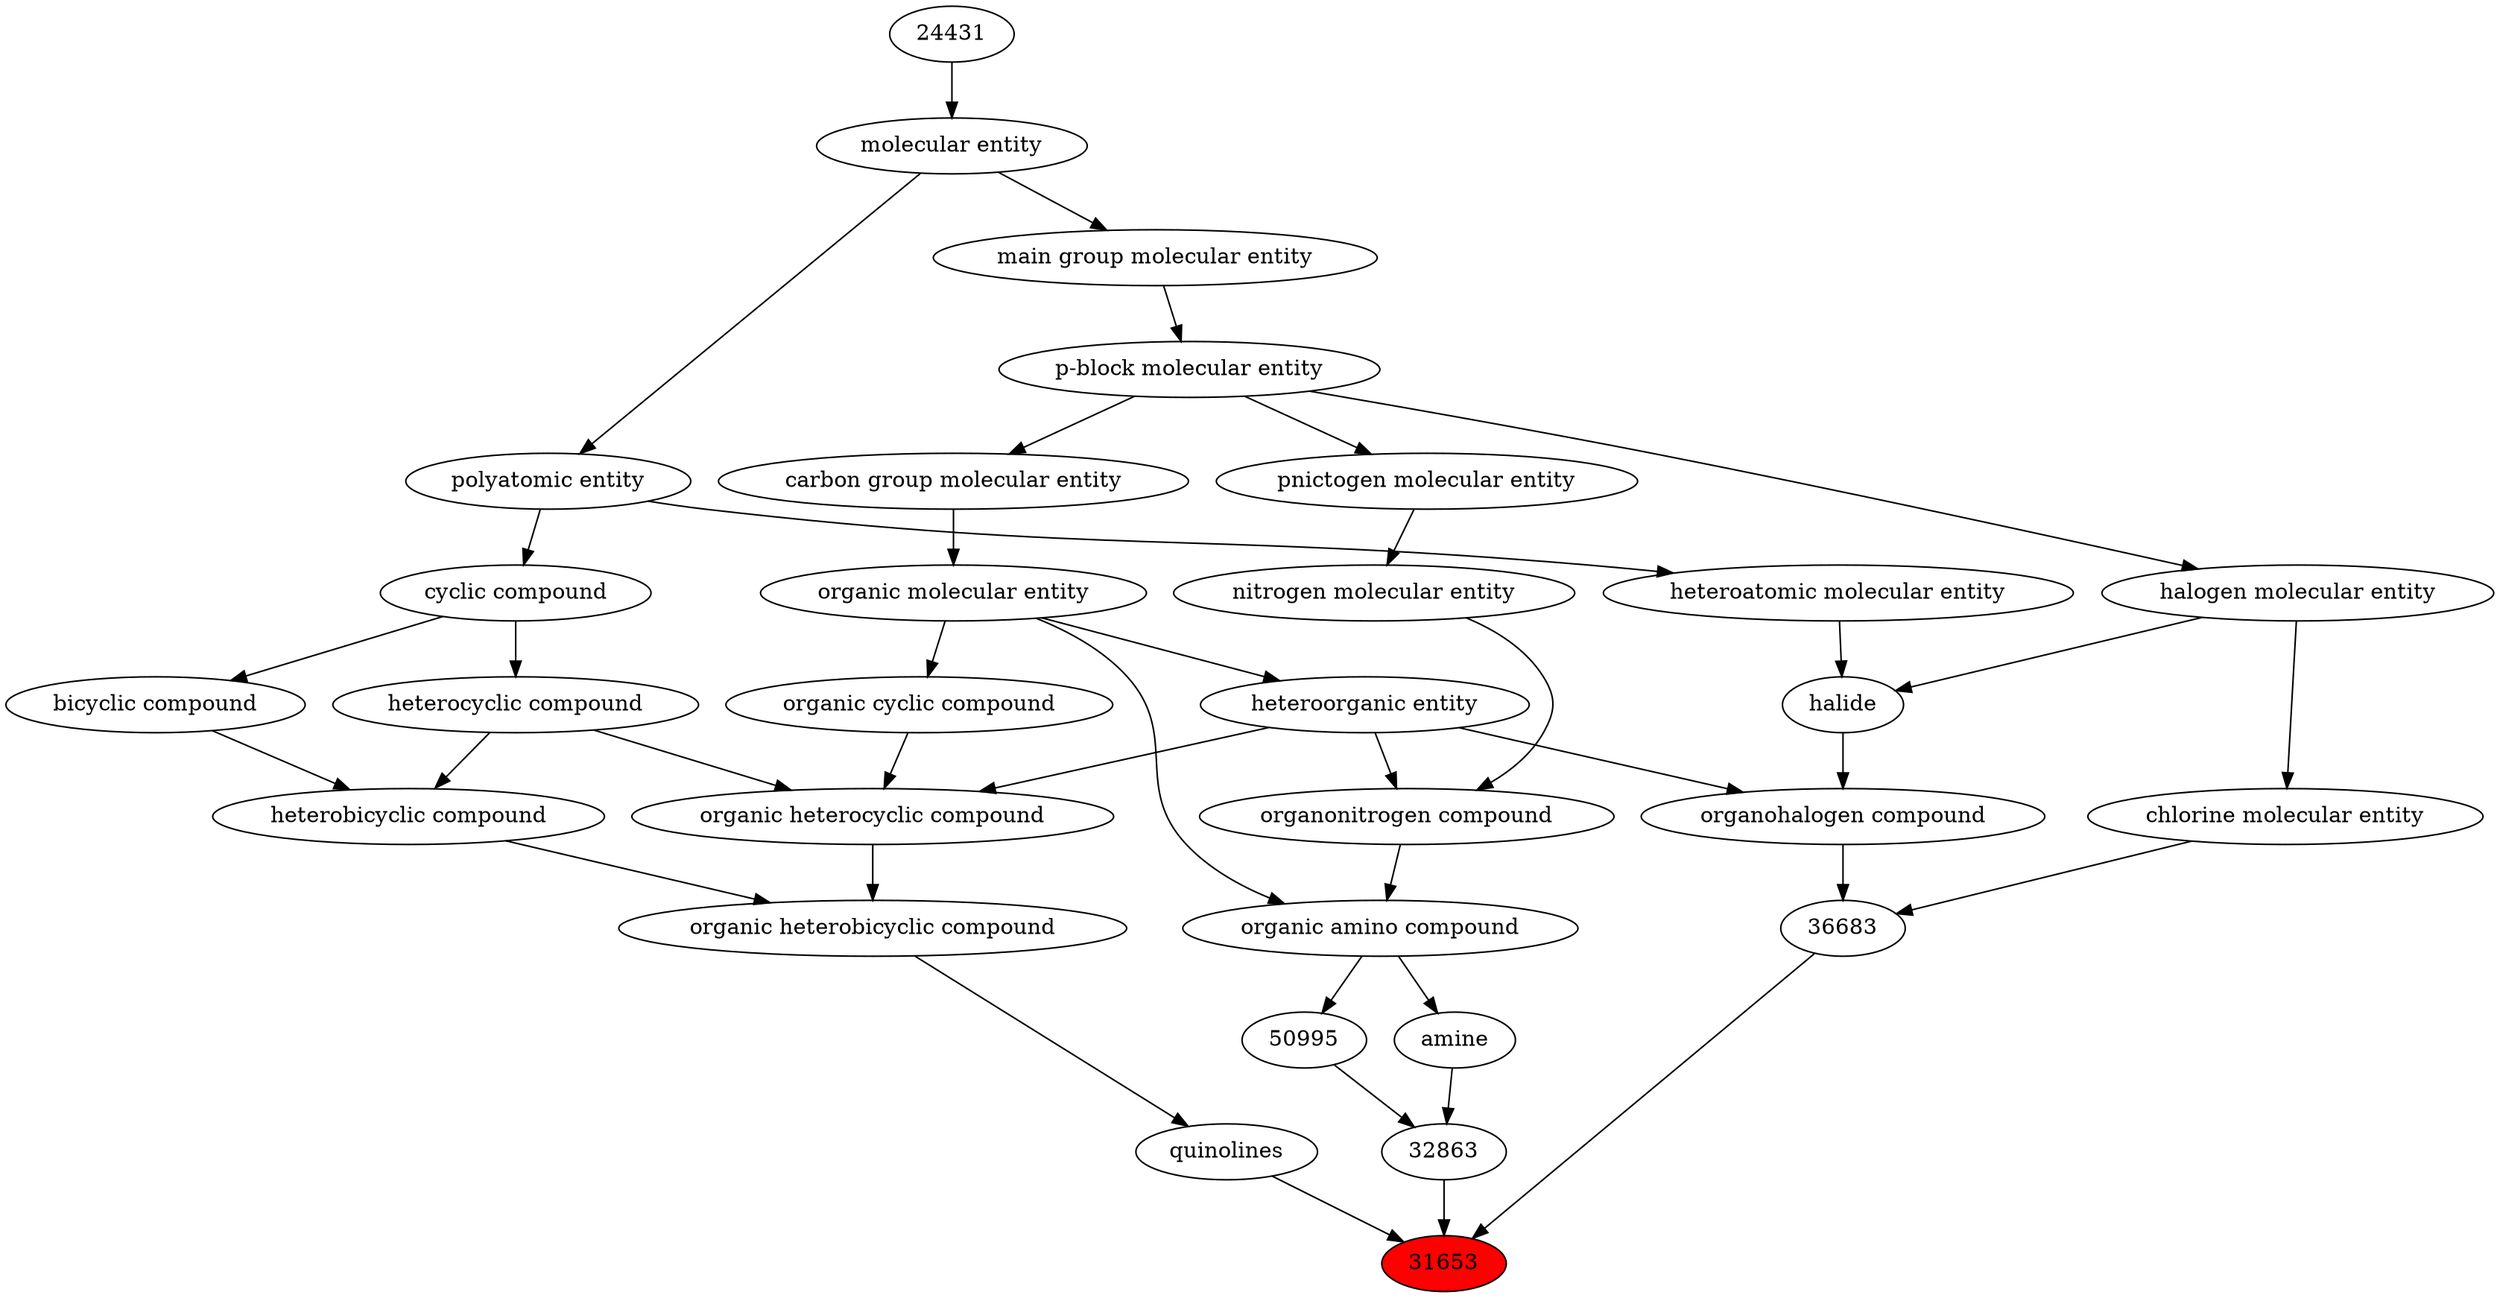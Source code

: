 digraph tree{ 
31653 [label="31653" fillcolor=red style=filled]
26513 -> 31653
36683 -> 31653
32863 -> 31653
26513 [label="quinolines"]
27171 -> 26513
36683 [label="36683"]
36684 -> 36683
23117 -> 36683
32863 [label="32863"]
50995 -> 32863
32952 -> 32863
27171 [label="organic heterobicyclic compound"]
33672 -> 27171
24532 -> 27171
36684 [label="organohalogen compound"]
33285 -> 36684
37578 -> 36684
23117 [label="chlorine molecular entity"]
24471 -> 23117
50995 [label="50995"]
50047 -> 50995
32952 [label="amine"]
50047 -> 32952
33672 [label="heterobicyclic compound"]
33636 -> 33672
5686 -> 33672
24532 [label="organic heterocyclic compound"]
33285 -> 24532
33832 -> 24532
5686 -> 24532
33285 [label="heteroorganic entity"]
50860 -> 33285
37578 [label="halide"]
24471 -> 37578
37577 -> 37578
24471 [label="halogen molecular entity"]
33675 -> 24471
50047 [label="organic amino compound"]
50860 -> 50047
35352 -> 50047
33636 [label="bicyclic compound"]
33595 -> 33636
5686 [label="heterocyclic compound"]
33595 -> 5686
33832 [label="organic cyclic compound"]
50860 -> 33832
50860 [label="organic molecular entity"]
33582 -> 50860
37577 [label="heteroatomic molecular entity"]
36357 -> 37577
33675 [label="p-block molecular entity"]
33579 -> 33675
35352 [label="organonitrogen compound"]
51143 -> 35352
33285 -> 35352
33595 [label="cyclic compound"]
36357 -> 33595
33582 [label="carbon group molecular entity"]
33675 -> 33582
36357 [label="polyatomic entity"]
23367 -> 36357
33579 [label="main group molecular entity"]
23367 -> 33579
51143 [label="nitrogen molecular entity"]
33302 -> 51143
23367 [label="molecular entity"]
24431 -> 23367
33302 [label="pnictogen molecular entity"]
33675 -> 33302
24431 [label="24431"]
}